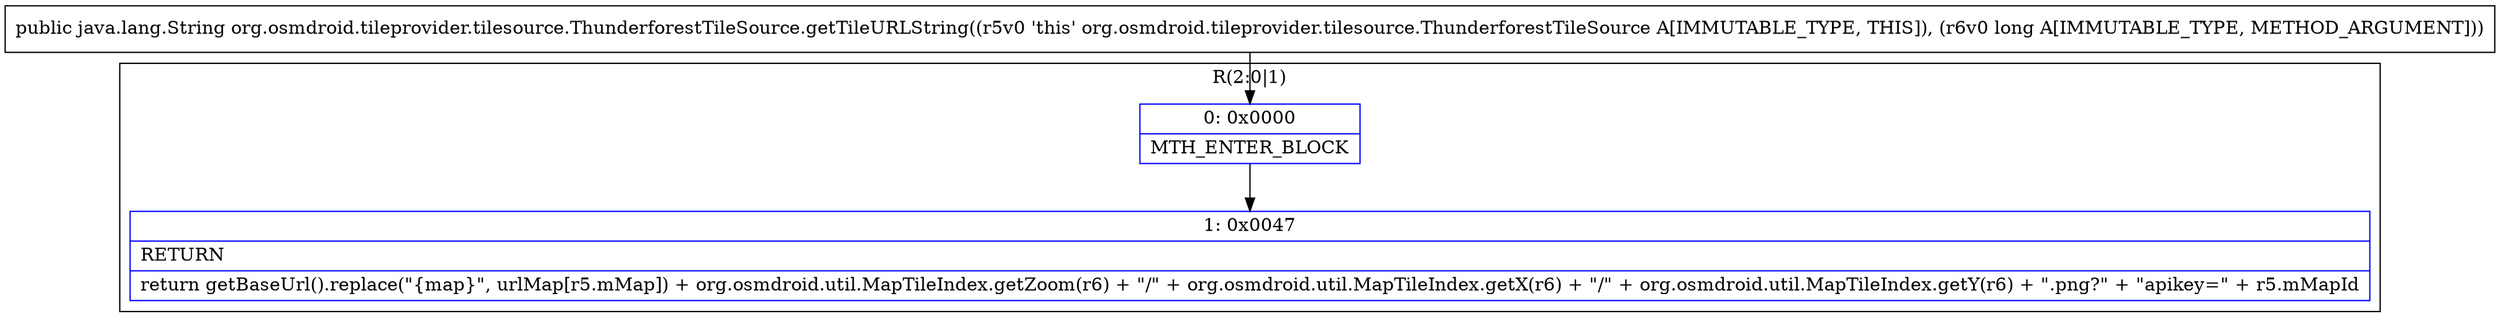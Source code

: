 digraph "CFG fororg.osmdroid.tileprovider.tilesource.ThunderforestTileSource.getTileURLString(J)Ljava\/lang\/String;" {
subgraph cluster_Region_9298282 {
label = "R(2:0|1)";
node [shape=record,color=blue];
Node_0 [shape=record,label="{0\:\ 0x0000|MTH_ENTER_BLOCK\l}"];
Node_1 [shape=record,label="{1\:\ 0x0047|RETURN\l|return getBaseUrl().replace(\"\{map\}\", urlMap[r5.mMap]) + org.osmdroid.util.MapTileIndex.getZoom(r6) + \"\/\" + org.osmdroid.util.MapTileIndex.getX(r6) + \"\/\" + org.osmdroid.util.MapTileIndex.getY(r6) + \".png?\" + \"apikey=\" + r5.mMapId\l}"];
}
MethodNode[shape=record,label="{public java.lang.String org.osmdroid.tileprovider.tilesource.ThunderforestTileSource.getTileURLString((r5v0 'this' org.osmdroid.tileprovider.tilesource.ThunderforestTileSource A[IMMUTABLE_TYPE, THIS]), (r6v0 long A[IMMUTABLE_TYPE, METHOD_ARGUMENT])) }"];
MethodNode -> Node_0;
Node_0 -> Node_1;
}

